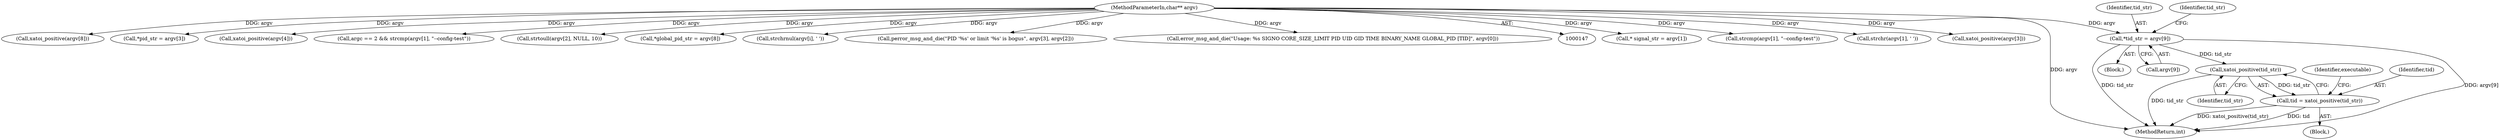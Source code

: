 digraph "0_abrt_3c1b60cfa62d39e5fff5a53a5bc53dae189e740e@array" {
"1000447" [label="(Call,*tid_str = argv[9])"];
"1000149" [label="(MethodParameterIn,char** argv)"];
"1000457" [label="(Call,xatoi_positive(tid_str))"];
"1000455" [label="(Call,tid = xatoi_positive(tid_str))"];
"1000457" [label="(Call,xatoi_positive(tid_str))"];
"1000341" [label="(Call,* signal_str = argv[1])"];
"1000291" [label="(Call,strcmp(argv[1], \"--config-test\"))"];
"1000149" [label="(MethodParameterIn,char** argv)"];
"1000311" [label="(Call,strchr(argv[1], ' '))"];
"1000454" [label="(Block,)"];
"1000447" [label="(Call,*tid_str = argv[9])"];
"1000455" [label="(Call,tid = xatoi_positive(tid_str))"];
"1000387" [label="(Call,xatoi_positive(argv[3]))"];
"1000462" [label="(Identifier,executable)"];
"1000437" [label="(Call,xatoi_positive(argv[8]))"];
"1000379" [label="(Call,*pid_str = argv[3])"];
"1000394" [label="(Call,xatoi_positive(argv[4]))"];
"1000453" [label="(Identifier,tid_str)"];
"1000448" [label="(Identifier,tid_str)"];
"1000150" [label="(Block,)"];
"1000287" [label="(Call,argc == 2 && strcmp(argv[1], \"--config-test\"))"];
"1000456" [label="(Identifier,tid)"];
"1000354" [label="(Call,strtoull(argv[2], NULL, 10))"];
"1000429" [label="(Call,*global_pid_str = argv[8])"];
"1000458" [label="(Identifier,tid_str)"];
"1000330" [label="(Call,strchrnul(argv[i], ' '))"];
"1000405" [label="(Call,perror_msg_and_die(\"PID '%s' or limit '%s' is bogus\", argv[3], argv[2]))"];
"1000449" [label="(Call,argv[9])"];
"1000305" [label="(Call,error_msg_and_die(\"Usage: %s SIGNO CORE_SIZE_LIMIT PID UID GID TIME BINARY_NAME GLOBAL_PID [TID]\", argv[0]))"];
"1001445" [label="(MethodReturn,int)"];
"1000447" -> "1000150"  [label="AST: "];
"1000447" -> "1000449"  [label="CFG: "];
"1000448" -> "1000447"  [label="AST: "];
"1000449" -> "1000447"  [label="AST: "];
"1000453" -> "1000447"  [label="CFG: "];
"1000447" -> "1001445"  [label="DDG: argv[9]"];
"1000447" -> "1001445"  [label="DDG: tid_str"];
"1000149" -> "1000447"  [label="DDG: argv"];
"1000447" -> "1000457"  [label="DDG: tid_str"];
"1000149" -> "1000147"  [label="AST: "];
"1000149" -> "1001445"  [label="DDG: argv"];
"1000149" -> "1000287"  [label="DDG: argv"];
"1000149" -> "1000291"  [label="DDG: argv"];
"1000149" -> "1000305"  [label="DDG: argv"];
"1000149" -> "1000311"  [label="DDG: argv"];
"1000149" -> "1000330"  [label="DDG: argv"];
"1000149" -> "1000341"  [label="DDG: argv"];
"1000149" -> "1000354"  [label="DDG: argv"];
"1000149" -> "1000379"  [label="DDG: argv"];
"1000149" -> "1000387"  [label="DDG: argv"];
"1000149" -> "1000394"  [label="DDG: argv"];
"1000149" -> "1000405"  [label="DDG: argv"];
"1000149" -> "1000429"  [label="DDG: argv"];
"1000149" -> "1000437"  [label="DDG: argv"];
"1000457" -> "1000455"  [label="AST: "];
"1000457" -> "1000458"  [label="CFG: "];
"1000458" -> "1000457"  [label="AST: "];
"1000455" -> "1000457"  [label="CFG: "];
"1000457" -> "1001445"  [label="DDG: tid_str"];
"1000457" -> "1000455"  [label="DDG: tid_str"];
"1000455" -> "1000454"  [label="AST: "];
"1000456" -> "1000455"  [label="AST: "];
"1000462" -> "1000455"  [label="CFG: "];
"1000455" -> "1001445"  [label="DDG: xatoi_positive(tid_str)"];
"1000455" -> "1001445"  [label="DDG: tid"];
}
